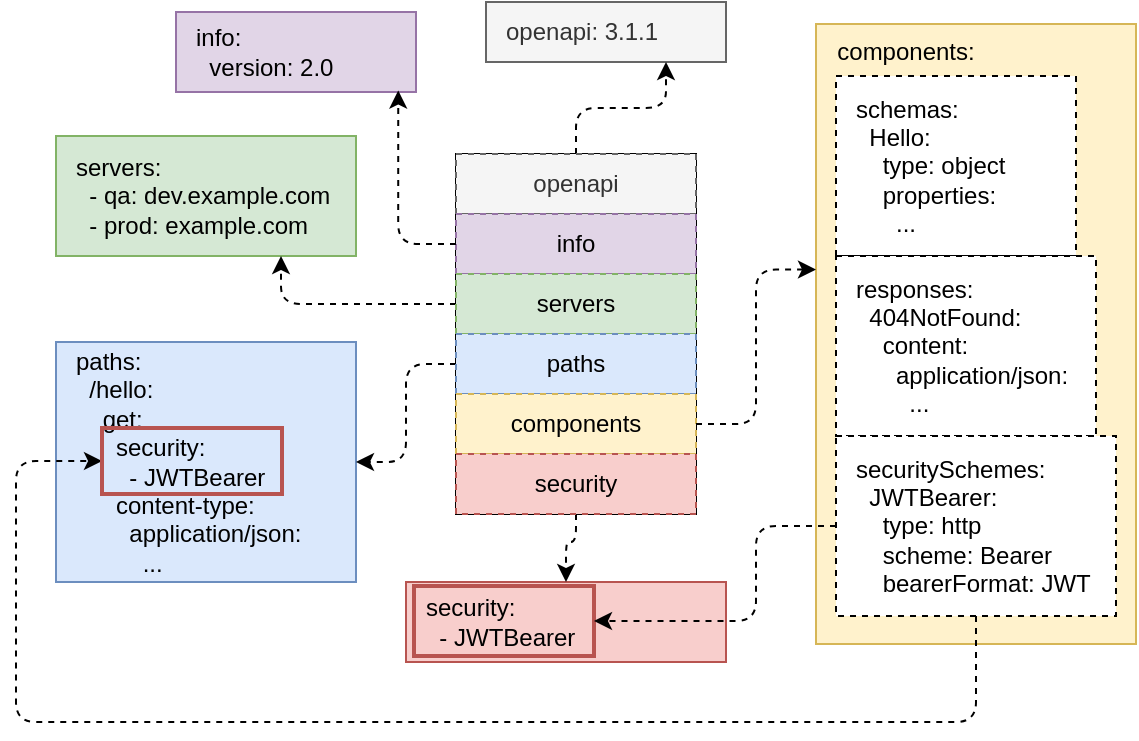<mxfile version="24.9.0">
  <diagram name="8.1" id="ffCHaswGIi7hMNkYAQfV">
    <mxGraphModel dx="840" dy="497" grid="1" gridSize="10" guides="1" tooltips="1" connect="1" arrows="1" fold="1" page="1" pageScale="1" pageWidth="850" pageHeight="1100" math="0" shadow="0">
      <root>
        <mxCell id="0" />
        <mxCell id="1" parent="0" />
        <mxCell id="LZzv59fOSkoasHGqFkXJ-1" value="openapi: 3.1.1" style="rounded=0;whiteSpace=wrap;html=1;align=left;spacing=10;fillColor=#f5f5f5;fontColor=#333333;strokeColor=#666666;" vertex="1" parent="1">
          <mxGeometry x="365" y="120" width="120" height="30" as="geometry" />
        </mxCell>
        <mxCell id="LZzv59fOSkoasHGqFkXJ-2" value="info:&lt;div&gt;&amp;nbsp; version: 2.0&lt;/div&gt;" style="rounded=0;whiteSpace=wrap;html=1;align=left;spacing=10;fillColor=#e1d5e7;strokeColor=#9673a6;" vertex="1" parent="1">
          <mxGeometry x="210" y="125" width="120" height="40" as="geometry" />
        </mxCell>
        <mxCell id="LZzv59fOSkoasHGqFkXJ-3" value="servers:&lt;div&gt;&amp;nbsp; - qa: dev.example.com&lt;/div&gt;&lt;div&gt;&amp;nbsp; - prod: example.com&lt;/div&gt;" style="rounded=0;whiteSpace=wrap;html=1;align=left;spacing=10;fillColor=#d5e8d4;strokeColor=#82b366;" vertex="1" parent="1">
          <mxGeometry x="150" y="187" width="150" height="60" as="geometry" />
        </mxCell>
        <mxCell id="LZzv59fOSkoasHGqFkXJ-4" value="paths:&lt;div&gt;&amp;nbsp; /hello:&lt;/div&gt;&lt;div&gt;&amp;nbsp; &amp;nbsp; get:&lt;/div&gt;&lt;div&gt;&amp;nbsp; &amp;nbsp; &amp;nbsp; security:&lt;/div&gt;&lt;div&gt;&amp;nbsp; &amp;nbsp; &amp;nbsp; &amp;nbsp; - JWTBearer&lt;/div&gt;&lt;div&gt;&amp;nbsp; &amp;nbsp; &amp;nbsp; content-type:&lt;/div&gt;&lt;div&gt;&amp;nbsp; &amp;nbsp; &amp;nbsp; &amp;nbsp; application/json:&lt;/div&gt;&lt;div&gt;&amp;nbsp; &amp;nbsp; &amp;nbsp; &amp;nbsp; &amp;nbsp; ...&lt;/div&gt;" style="rounded=0;whiteSpace=wrap;html=1;align=left;spacing=10;fillColor=#dae8fc;strokeColor=#6c8ebf;" vertex="1" parent="1">
          <mxGeometry x="150" y="290" width="150" height="120" as="geometry" />
        </mxCell>
        <mxCell id="LZzv59fOSkoasHGqFkXJ-6" value="&lt;div&gt;&lt;br&gt;&lt;/div&gt;" style="rounded=0;whiteSpace=wrap;html=1;align=left;spacing=10;fillColor=#fff2cc;strokeColor=#d6b656;" vertex="1" parent="1">
          <mxGeometry x="530" y="131" width="160" height="310" as="geometry" />
        </mxCell>
        <mxCell id="LZzv59fOSkoasHGqFkXJ-8" value="&lt;div style=&quot;forced-color-adjust: none;&quot;&gt;schemas:&lt;/div&gt;&lt;div style=&quot;forced-color-adjust: none;&quot;&gt;&amp;nbsp; Hello:&lt;/div&gt;&lt;div style=&quot;forced-color-adjust: none;&quot;&gt;&amp;nbsp; &amp;nbsp; type: object&lt;/div&gt;&lt;div style=&quot;forced-color-adjust: none;&quot;&gt;&amp;nbsp; &amp;nbsp; properties:&lt;/div&gt;&lt;div style=&quot;forced-color-adjust: none;&quot;&gt;&amp;nbsp; &amp;nbsp; &amp;nbsp; ...&lt;/div&gt;" style="rounded=0;whiteSpace=wrap;html=1;spacing=10;align=left;dashed=1;" vertex="1" parent="1">
          <mxGeometry x="540" y="157" width="120" height="90" as="geometry" />
        </mxCell>
        <mxCell id="LZzv59fOSkoasHGqFkXJ-10" value="&lt;div style=&quot;forced-color-adjust: none;&quot;&gt;responses:&lt;/div&gt;&lt;div style=&quot;forced-color-adjust: none;&quot;&gt;&amp;nbsp; 404NotFound:&lt;/div&gt;&lt;div style=&quot;forced-color-adjust: none;&quot;&gt;&amp;nbsp; &amp;nbsp; content:&lt;/div&gt;&lt;div style=&quot;forced-color-adjust: none;&quot;&gt;&amp;nbsp; &amp;nbsp; &amp;nbsp; application/json:&lt;/div&gt;&lt;div style=&quot;forced-color-adjust: none;&quot;&gt;&amp;nbsp; &amp;nbsp; &amp;nbsp; &amp;nbsp; ...&lt;/div&gt;" style="rounded=0;whiteSpace=wrap;html=1;spacing=10;align=left;dashed=1;" vertex="1" parent="1">
          <mxGeometry x="540" y="247" width="130" height="90" as="geometry" />
        </mxCell>
        <mxCell id="LZzv59fOSkoasHGqFkXJ-34" style="edgeStyle=orthogonalEdgeStyle;rounded=1;orthogonalLoop=1;jettySize=auto;html=1;entryX=0;entryY=0.5;entryDx=0;entryDy=0;curved=0;dashed=1;" edge="1" parent="1" source="LZzv59fOSkoasHGqFkXJ-11" target="LZzv59fOSkoasHGqFkXJ-31">
          <mxGeometry relative="1" as="geometry">
            <Array as="points">
              <mxPoint x="610" y="480" />
              <mxPoint x="130" y="480" />
              <mxPoint x="130" y="349" />
            </Array>
          </mxGeometry>
        </mxCell>
        <mxCell id="LZzv59fOSkoasHGqFkXJ-11" value="&lt;div style=&quot;forced-color-adjust: none;&quot;&gt;securitySchemes:&lt;/div&gt;&lt;div style=&quot;forced-color-adjust: none;&quot;&gt;&amp;nbsp; JWTBearer:&lt;/div&gt;&lt;div style=&quot;forced-color-adjust: none;&quot;&gt;&amp;nbsp; &amp;nbsp; type: http&lt;/div&gt;&lt;div style=&quot;forced-color-adjust: none;&quot;&gt;&amp;nbsp; &amp;nbsp; scheme: Bearer&lt;/div&gt;&lt;div style=&quot;forced-color-adjust: none;&quot;&gt;&amp;nbsp; &amp;nbsp; bearerFormat: JWT&lt;/div&gt;" style="rounded=0;whiteSpace=wrap;html=1;spacing=10;align=left;dashed=1;" vertex="1" parent="1">
          <mxGeometry x="540" y="337" width="140" height="90" as="geometry" />
        </mxCell>
        <mxCell id="LZzv59fOSkoasHGqFkXJ-12" value="components:" style="text;html=1;align=center;verticalAlign=middle;whiteSpace=wrap;rounded=0;" vertex="1" parent="1">
          <mxGeometry x="530" y="130" width="90" height="30" as="geometry" />
        </mxCell>
        <mxCell id="LZzv59fOSkoasHGqFkXJ-13" value="security:&lt;div&gt;&amp;nbsp; - JWTBearer&lt;/div&gt;" style="rounded=0;whiteSpace=wrap;html=1;align=left;spacing=10;fillColor=#f8cecc;strokeColor=#b85450;" vertex="1" parent="1">
          <mxGeometry x="325" y="410" width="160" height="40" as="geometry" />
        </mxCell>
        <mxCell id="LZzv59fOSkoasHGqFkXJ-14" value="" style="rounded=0;whiteSpace=wrap;html=1;" vertex="1" parent="1">
          <mxGeometry x="350" y="196" width="120" height="180" as="geometry" />
        </mxCell>
        <mxCell id="LZzv59fOSkoasHGqFkXJ-23" style="edgeStyle=orthogonalEdgeStyle;rounded=1;orthogonalLoop=1;jettySize=auto;html=1;entryX=0.75;entryY=1;entryDx=0;entryDy=0;curved=0;dashed=1;" edge="1" parent="1" source="LZzv59fOSkoasHGqFkXJ-15" target="LZzv59fOSkoasHGqFkXJ-1">
          <mxGeometry relative="1" as="geometry" />
        </mxCell>
        <mxCell id="LZzv59fOSkoasHGqFkXJ-15" value="openapi" style="text;html=1;align=center;verticalAlign=middle;whiteSpace=wrap;rounded=0;strokeColor=#666666;dashed=1;fillColor=#f5f5f5;fontColor=#333333;" vertex="1" parent="1">
          <mxGeometry x="350" y="196" width="120" height="30" as="geometry" />
        </mxCell>
        <mxCell id="LZzv59fOSkoasHGqFkXJ-16" value="info" style="text;html=1;align=center;verticalAlign=middle;whiteSpace=wrap;rounded=0;strokeColor=#9673a6;dashed=1;fillColor=#e1d5e7;" vertex="1" parent="1">
          <mxGeometry x="350" y="226" width="120" height="30" as="geometry" />
        </mxCell>
        <mxCell id="LZzv59fOSkoasHGqFkXJ-25" style="edgeStyle=orthogonalEdgeStyle;rounded=1;orthogonalLoop=1;jettySize=auto;html=1;entryX=0.75;entryY=1;entryDx=0;entryDy=0;curved=0;dashed=1;" edge="1" parent="1" source="LZzv59fOSkoasHGqFkXJ-17" target="LZzv59fOSkoasHGqFkXJ-3">
          <mxGeometry relative="1" as="geometry" />
        </mxCell>
        <mxCell id="LZzv59fOSkoasHGqFkXJ-17" value="servers" style="text;html=1;align=center;verticalAlign=middle;whiteSpace=wrap;rounded=0;strokeColor=#82b366;dashed=1;fillColor=#d5e8d4;" vertex="1" parent="1">
          <mxGeometry x="350" y="256" width="120" height="30" as="geometry" />
        </mxCell>
        <mxCell id="LZzv59fOSkoasHGqFkXJ-26" style="edgeStyle=orthogonalEdgeStyle;rounded=1;orthogonalLoop=1;jettySize=auto;html=1;entryX=1;entryY=0.5;entryDx=0;entryDy=0;curved=0;dashed=1;" edge="1" parent="1" source="LZzv59fOSkoasHGqFkXJ-18" target="LZzv59fOSkoasHGqFkXJ-4">
          <mxGeometry relative="1" as="geometry" />
        </mxCell>
        <mxCell id="LZzv59fOSkoasHGqFkXJ-18" value="paths" style="text;html=1;align=center;verticalAlign=middle;whiteSpace=wrap;rounded=0;strokeColor=#6c8ebf;dashed=1;fillColor=#dae8fc;" vertex="1" parent="1">
          <mxGeometry x="350" y="286" width="120" height="30" as="geometry" />
        </mxCell>
        <mxCell id="LZzv59fOSkoasHGqFkXJ-19" value="components" style="text;html=1;align=center;verticalAlign=middle;whiteSpace=wrap;rounded=0;strokeColor=#d6b656;dashed=1;fillColor=#fff2cc;" vertex="1" parent="1">
          <mxGeometry x="350" y="316" width="120" height="30" as="geometry" />
        </mxCell>
        <mxCell id="LZzv59fOSkoasHGqFkXJ-27" style="edgeStyle=orthogonalEdgeStyle;rounded=1;orthogonalLoop=1;jettySize=auto;html=1;curved=0;dashed=1;" edge="1" parent="1" source="LZzv59fOSkoasHGqFkXJ-20" target="LZzv59fOSkoasHGqFkXJ-13">
          <mxGeometry relative="1" as="geometry">
            <Array as="points">
              <mxPoint x="410" y="390" />
              <mxPoint x="405" y="390" />
            </Array>
          </mxGeometry>
        </mxCell>
        <mxCell id="LZzv59fOSkoasHGqFkXJ-20" value="security" style="text;html=1;align=center;verticalAlign=middle;whiteSpace=wrap;rounded=0;strokeColor=#b85450;dashed=1;fillColor=#f8cecc;" vertex="1" parent="1">
          <mxGeometry x="350" y="346" width="120" height="30" as="geometry" />
        </mxCell>
        <mxCell id="LZzv59fOSkoasHGqFkXJ-24" style="edgeStyle=orthogonalEdgeStyle;rounded=1;orthogonalLoop=1;jettySize=auto;html=1;entryX=0.926;entryY=0.982;entryDx=0;entryDy=0;entryPerimeter=0;curved=0;dashed=1;" edge="1" parent="1" source="LZzv59fOSkoasHGqFkXJ-16" target="LZzv59fOSkoasHGqFkXJ-2">
          <mxGeometry relative="1" as="geometry" />
        </mxCell>
        <mxCell id="LZzv59fOSkoasHGqFkXJ-28" style="edgeStyle=orthogonalEdgeStyle;rounded=1;orthogonalLoop=1;jettySize=auto;html=1;entryX=0;entryY=0.396;entryDx=0;entryDy=0;entryPerimeter=0;curved=0;dashed=1;" edge="1" parent="1" source="LZzv59fOSkoasHGqFkXJ-19" target="LZzv59fOSkoasHGqFkXJ-6">
          <mxGeometry relative="1" as="geometry" />
        </mxCell>
        <mxCell id="LZzv59fOSkoasHGqFkXJ-29" value="" style="text;html=1;align=center;verticalAlign=middle;whiteSpace=wrap;rounded=0;strokeColor=#b85450;fillColor=none;strokeWidth=2;" vertex="1" parent="1">
          <mxGeometry x="329" y="412" width="90" height="35" as="geometry" />
        </mxCell>
        <mxCell id="LZzv59fOSkoasHGqFkXJ-31" value="" style="text;html=1;align=center;verticalAlign=middle;whiteSpace=wrap;rounded=0;strokeColor=#b85450;fillColor=none;strokeWidth=2;" vertex="1" parent="1">
          <mxGeometry x="173" y="333" width="90" height="33" as="geometry" />
        </mxCell>
        <mxCell id="LZzv59fOSkoasHGqFkXJ-33" style="edgeStyle=orthogonalEdgeStyle;rounded=1;orthogonalLoop=1;jettySize=auto;html=1;entryX=1;entryY=0.5;entryDx=0;entryDy=0;curved=0;dashed=1;" edge="1" parent="1" source="LZzv59fOSkoasHGqFkXJ-11" target="LZzv59fOSkoasHGqFkXJ-29">
          <mxGeometry relative="1" as="geometry">
            <Array as="points">
              <mxPoint x="500" y="382" />
              <mxPoint x="500" y="429" />
            </Array>
          </mxGeometry>
        </mxCell>
      </root>
    </mxGraphModel>
  </diagram>
</mxfile>
